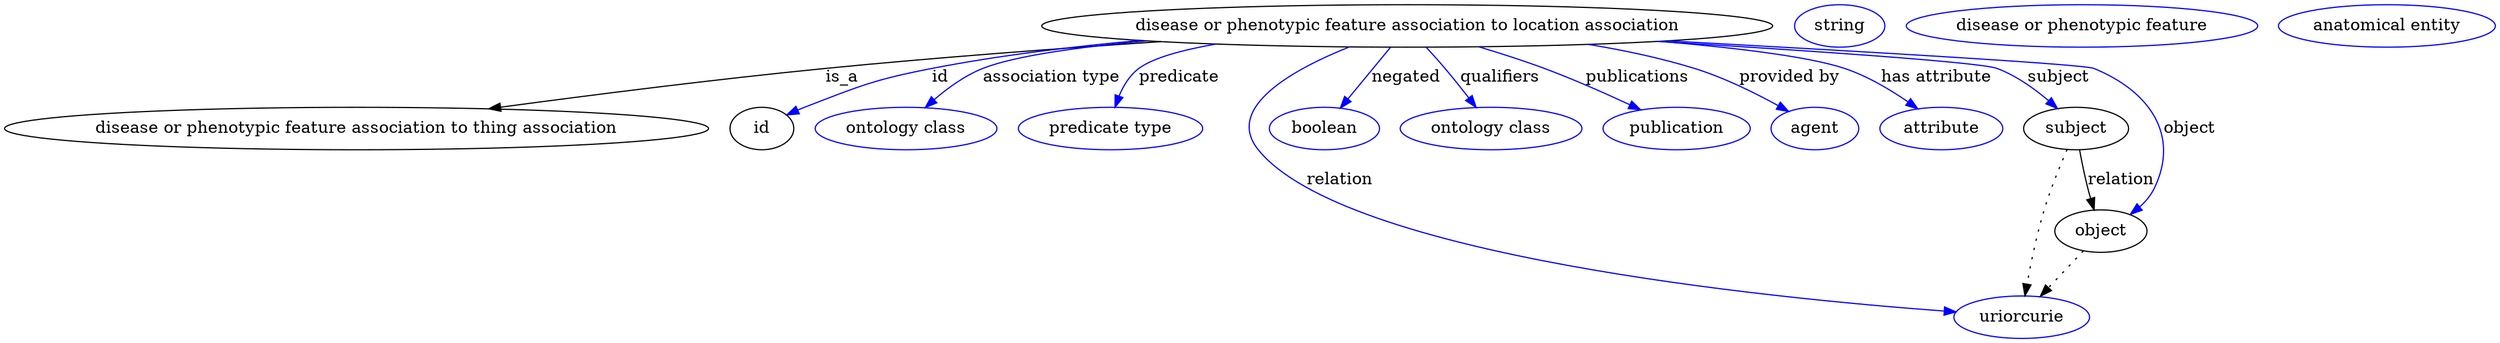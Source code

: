 digraph {
	graph [bb="0,0,1685,283"];
	node [label="\N"];
	"disease or phenotypic feature association to location association"	 [height=0.5,
		label="disease or phenotypic feature association to location association",
		pos="958.83,265",
		width=6.5897];
	"disease or phenotypic feature association to thing association"	 [height=0.5,
		pos="226.83,178",
		width=6.3008];
	"disease or phenotypic feature association to location association" -> "disease or phenotypic feature association to thing association"	 [label=is_a,
		lp="562.83,221.5",
		pos="e,320.46,194.41 788.26,252.49 715.32,246.47 629.28,238.49 551.83,229 477.57,219.9 394.21,206.76 330.51,196.1"];
	id	 [height=0.5,
		pos="498.83,178",
		width=0.75];
	"disease or phenotypic feature association to location association" -> id	 [color=blue,
		label=id,
		lp="633.33,221.5",
		pos="e,520.33,189.29 779.34,253.16 729.86,247.82 676.43,240.11 627.83,229 585.07,219.23 575.19,213.17 534.83,196 533.05,195.24 531.23,\
194.43 529.4,193.6",
		style=solid];
	"association type"	 [color=blue,
		height=0.5,
		label="ontology class",
		pos="605.83,178",
		width=1.7151];
	"disease or phenotypic feature association to location association" -> "association type"	 [color=blue,
		label="association type",
		lp="710.83,221.5",
		pos="e,621.62,195.68 789.84,252.3 738.7,246.69 689.96,239.04 666.83,229 652.77,222.9 639.43,212.49 628.83,202.67",
		style=solid];
	predicate	 [color=blue,
		height=0.5,
		label="predicate type",
		pos="745.83,178",
		width=1.679];
	"disease or phenotypic feature association to location association" -> predicate	 [color=blue,
		label=predicate,
		lp="794.83,221.5",
		pos="e,749.85,195.98 832.54,249.73 805.08,244.43 780.92,237.6 769.83,229 762.24,223.12 756.95,214.26 753.3,205.56",
		style=solid];
	relation	 [color=blue,
		height=0.5,
		label=uriorcurie,
		pos="1387.8,18",
		width=1.2638];
	"disease or phenotypic feature association to location association" -> relation	 [color=blue,
		label=relation,
		lp="914.83,134.5",
		pos="e,1343.6,22.9 917.56,247.11 877.72,227.29 826.93,193.67 852.83,160 911.88,83.227 1209.7,39.314 1333.6,24.114",
		style=solid];
	negated	 [color=blue,
		height=0.5,
		label=boolean,
		pos="899.83,178",
		width=1.0652];
	"disease or phenotypic feature association to location association" -> negated	 [color=blue,
		label=negated,
		lp="955.33,221.5",
		pos="e,911.64,195.41 946.61,246.97 938.19,234.56 926.87,217.88 917.48,204.03",
		style=solid];
	qualifiers	 [color=blue,
		height=0.5,
		label="ontology class",
		pos="1017.8,178",
		width=1.7151];
	"disease or phenotypic feature association to location association" -> qualifiers	 [color=blue,
		label=qualifiers,
		lp="1018.8,221.5",
		pos="e,1005.8,195.71 971.05,246.97 979.42,234.64 990.64,218.1 999.99,204.3",
		style=solid];
	publications	 [color=blue,
		height=0.5,
		label=publication,
		pos="1147.8,178",
		width=1.3902];
	"disease or phenotypic feature association to location association" -> publications	 [color=blue,
		label=publications,
		lp="1113.3,221.5",
		pos="e,1120,193.23 1005.4,247.34 1019.5,241.74 1034.9,235.36 1048.8,229 1069.7,219.46 1092.6,207.77 1111.1,198",
		style=solid];
	"provided by"	 [color=blue,
		height=0.5,
		label=agent,
		pos="1245.8,178",
		width=0.83048];
	"disease or phenotypic feature association to location association" -> "provided by"	 [color=blue,
		label="provided by",
		lp="1216.8,221.5",
		pos="e,1225.6,191.27 1074.6,249.25 1100.1,244.14 1126.7,237.52 1150.8,229 1174.1,220.8 1198.6,207.53 1216.9,196.59",
		style=solid];
	"has attribute"	 [color=blue,
		height=0.5,
		label=attribute,
		pos="1333.8,178",
		width=1.1193];
	"disease or phenotypic feature association to location association" -> "has attribute"	 [color=blue,
		label="has attribute",
		lp="1317.3,221.5",
		pos="e,1314.4,193.9 1119.4,251.71 1174.4,245.81 1228.4,238.13 1253.8,229 1272.6,222.26 1291.6,210.47 1306.3,199.92",
		style=solid];
	subject	 [height=0.5,
		pos="1427.8,178",
		width=0.99297];
	"disease or phenotypic feature association to location association" -> subject	 [color=blue,
		label=subject,
		lp="1402.3,221.5",
		pos="e,1410.7,193.87 1123.2,251.99 1227,243.45 1343.5,233.13 1354.8,229 1372.4,222.59 1389.6,210.85 1403,200.26",
		style=solid];
	object	 [height=0.5,
		pos="1447.8,91",
		width=0.9027];
	"disease or phenotypic feature association to location association" -> object	 [color=blue,
		label=object,
		lp="1499.8,178",
		pos="e,1468,105.27 1128.9,252.4 1260.9,242.55 1422.2,230.29 1425.8,229 1449.9,220.38 1458.7,217.23 1472.8,196 1486.5,175.55 1482.1,166.44 \
1484.8,142 1485.6,135.37 1487.4,133.14 1484.8,127 1482.6,121.74 1479.2,116.86 1475.3,112.51",
		style=solid];
	association_id	 [color=blue,
		height=0.5,
		label=string,
		pos="1244.8,265",
		width=0.84854];
	subject -> relation	 [pos="e,1391.1,36.239 1421.9,159.97 1417.4,146.12 1411.3,126.47 1406.8,109 1401.5,88.088 1396.5,64.188 1393,46.13",
		style=dotted];
	subject -> object	 [label=relation,
		lp="1459.8,134.5",
		pos="e,1443.7,109 1432,159.97 1434.7,148.08 1438.3,132.25 1441.4,118.76"];
	"disease or phenotypic feature association to thing association_subject"	 [color=blue,
		height=0.5,
		label="disease or phenotypic feature",
		pos="1407.8,265",
		width=3.1775];
	object -> relation	 [pos="e,1402,35.261 1434.2,74.435 1426.6,65.207 1417,53.528 1408.5,43.191",
		style=dotted];
	"disease or phenotypic feature association to location association_object"	 [color=blue,
		height=0.5,
		label="anatomical entity",
		pos="1612.8,265",
		width=2.004];
}

